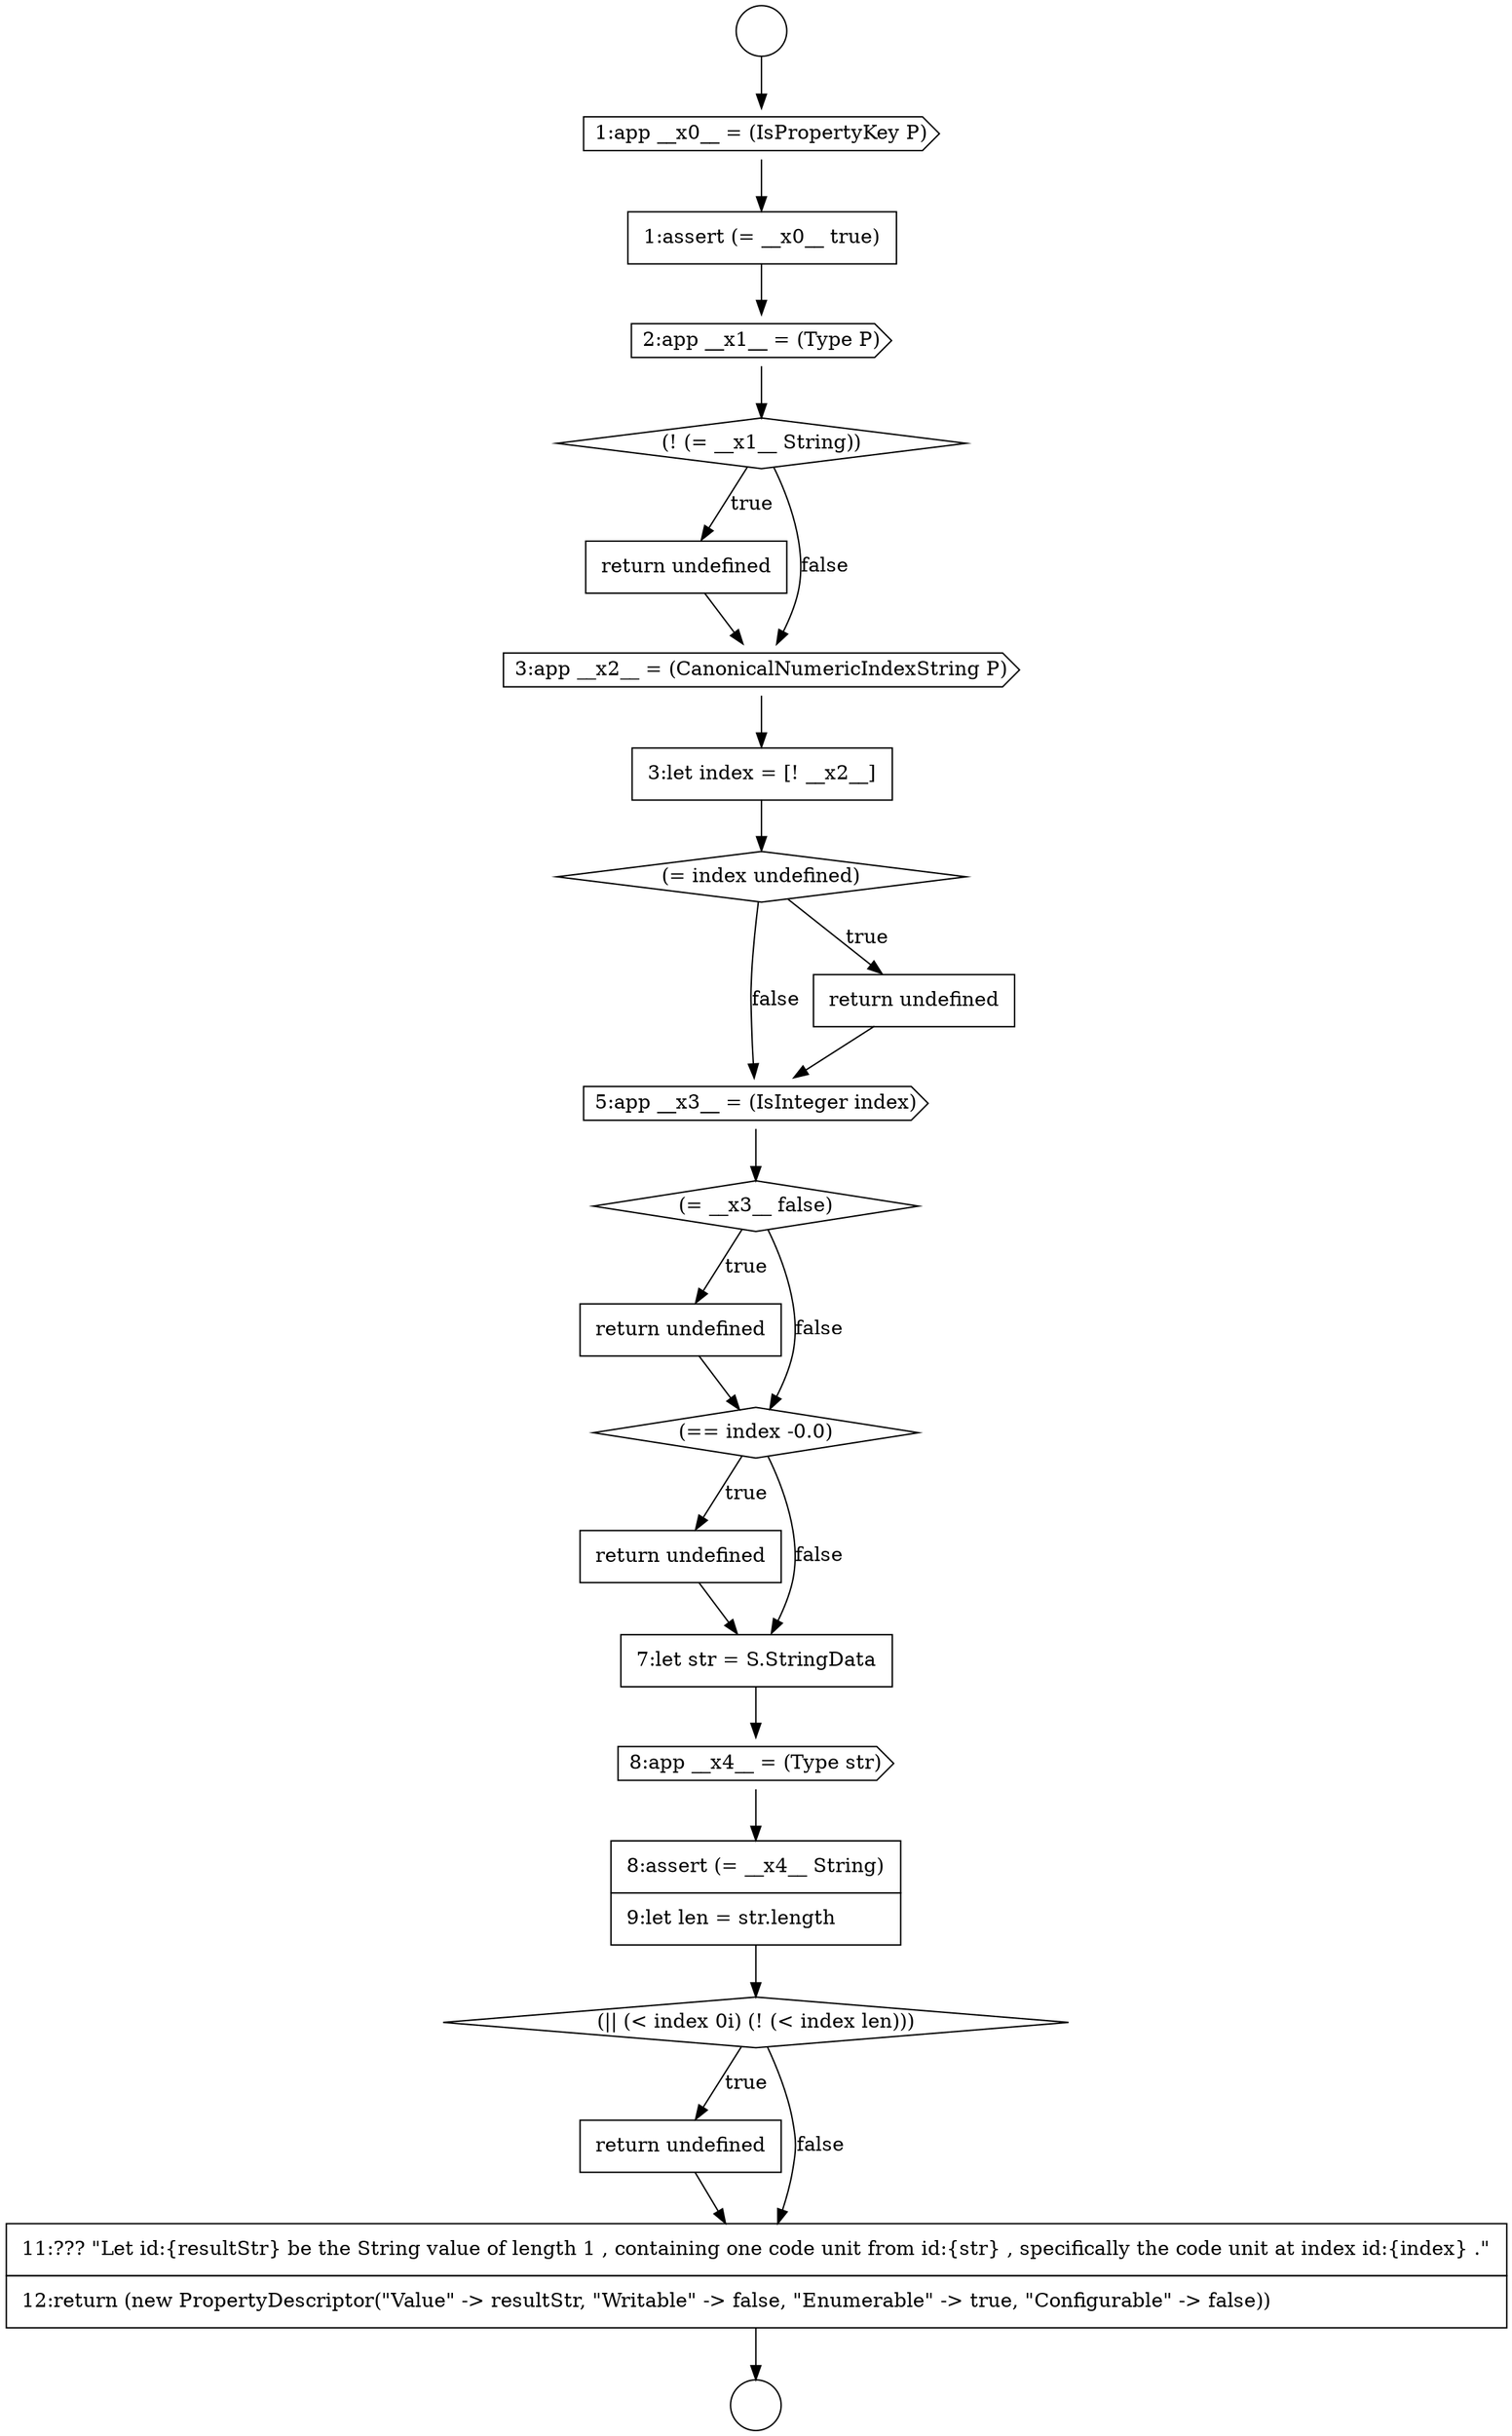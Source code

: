 digraph {
  node2452 [shape=none, margin=0, label=<<font color="black">
    <table border="0" cellborder="1" cellspacing="0" cellpadding="10">
      <tr><td align="left">return undefined</td></tr>
    </table>
  </font>> color="black" fillcolor="white" style=filled]
  node2444 [shape=diamond, label=<<font color="black">(! (= __x1__ String))</font>> color="black" fillcolor="white" style=filled]
  node2441 [shape=cds, label=<<font color="black">1:app __x0__ = (IsPropertyKey P)</font>> color="black" fillcolor="white" style=filled]
  node2445 [shape=none, margin=0, label=<<font color="black">
    <table border="0" cellborder="1" cellspacing="0" cellpadding="10">
      <tr><td align="left">return undefined</td></tr>
    </table>
  </font>> color="black" fillcolor="white" style=filled]
  node2450 [shape=cds, label=<<font color="black">5:app __x3__ = (IsInteger index)</font>> color="black" fillcolor="white" style=filled]
  node2440 [shape=circle label=" " color="black" fillcolor="white" style=filled]
  node2446 [shape=cds, label=<<font color="black">3:app __x2__ = (CanonicalNumericIndexString P)</font>> color="black" fillcolor="white" style=filled]
  node2439 [shape=circle label=" " color="black" fillcolor="white" style=filled]
  node2449 [shape=none, margin=0, label=<<font color="black">
    <table border="0" cellborder="1" cellspacing="0" cellpadding="10">
      <tr><td align="left">return undefined</td></tr>
    </table>
  </font>> color="black" fillcolor="white" style=filled]
  node2454 [shape=none, margin=0, label=<<font color="black">
    <table border="0" cellborder="1" cellspacing="0" cellpadding="10">
      <tr><td align="left">return undefined</td></tr>
    </table>
  </font>> color="black" fillcolor="white" style=filled]
  node2458 [shape=diamond, label=<<font color="black">(|| (&lt; index 0i) (! (&lt; index len)))</font>> color="black" fillcolor="white" style=filled]
  node2443 [shape=cds, label=<<font color="black">2:app __x1__ = (Type P)</font>> color="black" fillcolor="white" style=filled]
  node2447 [shape=none, margin=0, label=<<font color="black">
    <table border="0" cellborder="1" cellspacing="0" cellpadding="10">
      <tr><td align="left">3:let index = [! __x2__]</td></tr>
    </table>
  </font>> color="black" fillcolor="white" style=filled]
  node2453 [shape=diamond, label=<<font color="black">(== index -0.0)</font>> color="black" fillcolor="white" style=filled]
  node2448 [shape=diamond, label=<<font color="black">(= index undefined)</font>> color="black" fillcolor="white" style=filled]
  node2459 [shape=none, margin=0, label=<<font color="black">
    <table border="0" cellborder="1" cellspacing="0" cellpadding="10">
      <tr><td align="left">return undefined</td></tr>
    </table>
  </font>> color="black" fillcolor="white" style=filled]
  node2456 [shape=cds, label=<<font color="black">8:app __x4__ = (Type str)</font>> color="black" fillcolor="white" style=filled]
  node2451 [shape=diamond, label=<<font color="black">(= __x3__ false)</font>> color="black" fillcolor="white" style=filled]
  node2460 [shape=none, margin=0, label=<<font color="black">
    <table border="0" cellborder="1" cellspacing="0" cellpadding="10">
      <tr><td align="left">11:??? &quot;Let id:{resultStr} be the String value of length 1 , containing one code unit from id:{str} , specifically the code unit at index id:{index} .&quot;</td></tr>
      <tr><td align="left">12:return (new PropertyDescriptor(&quot;Value&quot; -&gt; resultStr, &quot;Writable&quot; -&gt; false, &quot;Enumerable&quot; -&gt; true, &quot;Configurable&quot; -&gt; false))</td></tr>
    </table>
  </font>> color="black" fillcolor="white" style=filled]
  node2455 [shape=none, margin=0, label=<<font color="black">
    <table border="0" cellborder="1" cellspacing="0" cellpadding="10">
      <tr><td align="left">7:let str = S.StringData</td></tr>
    </table>
  </font>> color="black" fillcolor="white" style=filled]
  node2442 [shape=none, margin=0, label=<<font color="black">
    <table border="0" cellborder="1" cellspacing="0" cellpadding="10">
      <tr><td align="left">1:assert (= __x0__ true)</td></tr>
    </table>
  </font>> color="black" fillcolor="white" style=filled]
  node2457 [shape=none, margin=0, label=<<font color="black">
    <table border="0" cellborder="1" cellspacing="0" cellpadding="10">
      <tr><td align="left">8:assert (= __x4__ String)</td></tr>
      <tr><td align="left">9:let len = str.length</td></tr>
    </table>
  </font>> color="black" fillcolor="white" style=filled]
  node2451 -> node2452 [label=<<font color="black">true</font>> color="black"]
  node2451 -> node2453 [label=<<font color="black">false</font>> color="black"]
  node2442 -> node2443 [ color="black"]
  node2443 -> node2444 [ color="black"]
  node2458 -> node2459 [label=<<font color="black">true</font>> color="black"]
  node2458 -> node2460 [label=<<font color="black">false</font>> color="black"]
  node2460 -> node2440 [ color="black"]
  node2445 -> node2446 [ color="black"]
  node2459 -> node2460 [ color="black"]
  node2441 -> node2442 [ color="black"]
  node2449 -> node2450 [ color="black"]
  node2452 -> node2453 [ color="black"]
  node2453 -> node2454 [label=<<font color="black">true</font>> color="black"]
  node2453 -> node2455 [label=<<font color="black">false</font>> color="black"]
  node2450 -> node2451 [ color="black"]
  node2447 -> node2448 [ color="black"]
  node2444 -> node2445 [label=<<font color="black">true</font>> color="black"]
  node2444 -> node2446 [label=<<font color="black">false</font>> color="black"]
  node2456 -> node2457 [ color="black"]
  node2454 -> node2455 [ color="black"]
  node2439 -> node2441 [ color="black"]
  node2448 -> node2449 [label=<<font color="black">true</font>> color="black"]
  node2448 -> node2450 [label=<<font color="black">false</font>> color="black"]
  node2457 -> node2458 [ color="black"]
  node2455 -> node2456 [ color="black"]
  node2446 -> node2447 [ color="black"]
}
